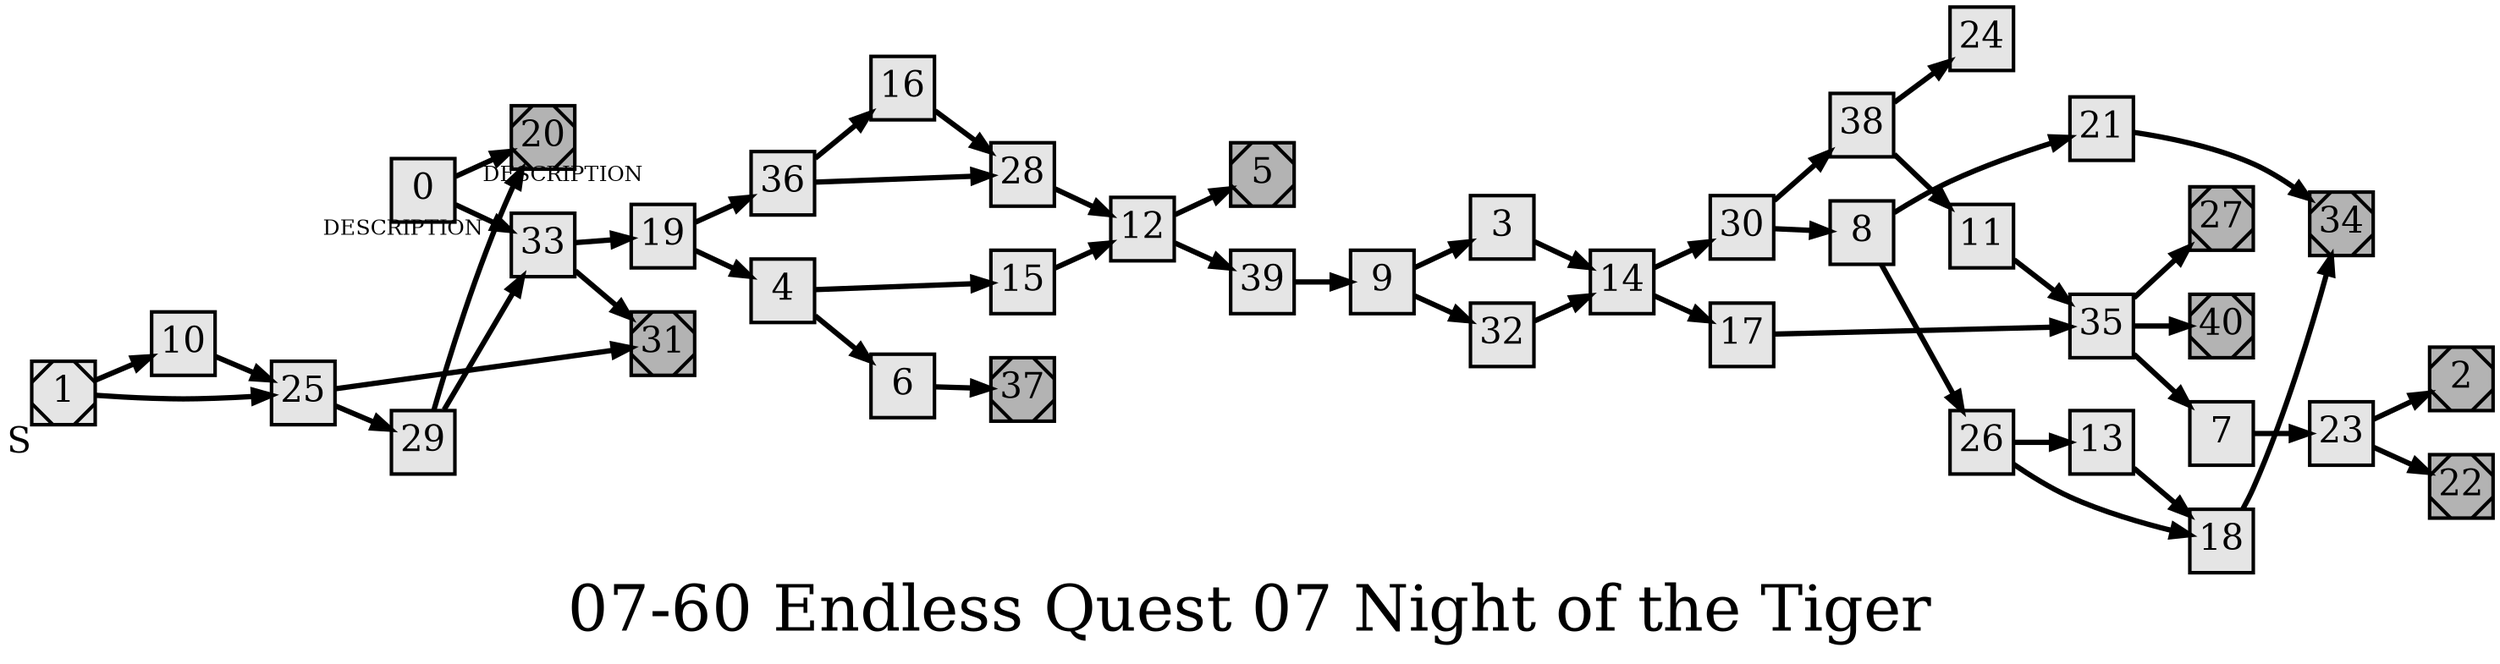 digraph g{
  graph [ label="07-60 Endless Quest 07 Night of the Tiger" rankdir=LR, ordering=out, fontsize=36, nodesep="0.35", ranksep="0.45"];
  node  [shape=rect, penwidth=2, fontsize=20, style=filled, fillcolor=grey90, margin="0,0", labelfloat=true, regular=true, fixedsize=true];
  edge  [labelfloat=true, penwidth=3, fontsize=12];
  // ---;
  // group  : Katz;
  // id     :;
  // gbid   :;
  // series :;
  // title  :;
  // author :;
  // credit:;
  // - name : Rachael Grainger;
  // role : encoder;
  // date : 2017-08-30;
  // - name : Jeremy Douglass;
  // role : editor;
  // date : 2017-10-19;
  // render:;
  // - name   : small;
  // styles : gvStyles-small.txt;
  // engine : dot;
  // comment: >;
  
  // ---;
  
  // From | To | Label;
  
  0 -> 20	[ xlabel="DESCRIPTION" ];
  0 -> 33	[ xlabel="DESCRIPTION" ];
  1	[ xlabel="S", shape=Msquare, fontsize=20 ];
  1 -> 10;
  1 -> 25;
  2	[ xlabel="E", shape=Msquare, fontsize=20, fillcolor=grey70, xlabel="" ];
  3 -> 14;
  4 -> 15;
  4 -> 6;
  5	[ xlabel="E", shape=Msquare, fontsize=20, fillcolor=grey70, xlabel="" ];
  6 -> 37;
  7 -> 23;
  8 -> 21;
  8 -> 26;
  9 -> 3;
  9 -> 32;
  10 -> 25;
  11 -> 35;
  12 -> 5;
  12 -> 39;
  13 -> 18;
  14 -> 30;
  14 -> 17;
  15 -> 12;
  16 -> 28;
  17 -> 35;
  18 -> 34;
  19 -> 36;
  19 -> 4;
  20	[ xlabel="E", shape=Msquare, fontsize=20, fillcolor=grey70, xlabel="" ];
  21 -> 34;
  22	[ xlabel="E", shape=Msquare, fontsize=20, fillcolor=grey70, xlabel="" ];
  23 -> 2;
  23 -> 22;
  25 -> 31;
  25 -> 29;
  26 -> 13;
  26 -> 18;
  27	[ xlabel="E", shape=Msquare, fontsize=20, fillcolor=grey70, xlabel="" ];
  28 -> 12;
  29 -> 20;
  29 -> 33;
  30 -> 38;
  30 -> 8;
  31	[ xlabel="E", shape=Msquare, fontsize=20, fillcolor=grey70, xlabel="" ];
  32 -> 14;
  33 -> 19;
  33 -> 31;
  34	[ xlabel="E", shape=Msquare, fontsize=20, fillcolor=grey70, xlabel="" ];
  35 -> 27;
  35 -> 7;
  35 -> 40;
  36 -> 16;
  36 -> 28;
  37	[ xlabel="E", shape=Msquare, fontsize=20, fillcolor=grey70, xlabel="" ];
  38 -> 11;
  38 -> 24;
  39 -> 9;
  40	[ xlabel="E", shape=Msquare, fontsize=20, fillcolor=grey70, xlabel="" ];
}

